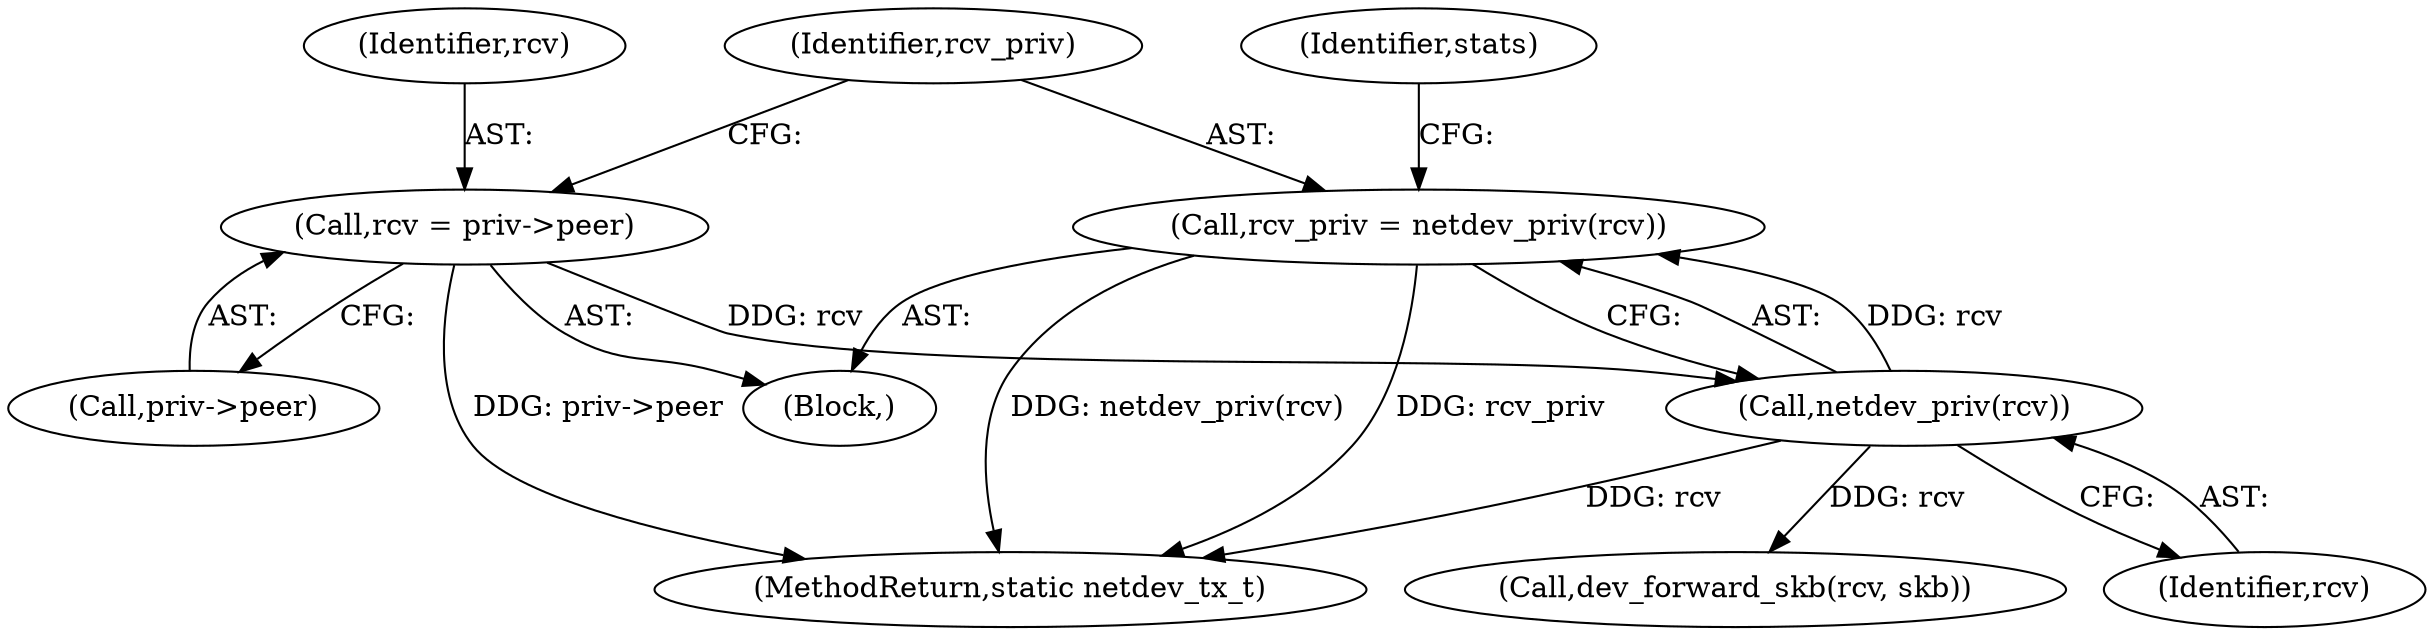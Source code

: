 digraph "0_linux_6ec82562ffc6f297d0de36d65776cff8e5704867@pointer" {
"1000122" [label="(Call,rcv_priv = netdev_priv(rcv))"];
"1000124" [label="(Call,netdev_priv(rcv))"];
"1000117" [label="(Call,rcv = priv->peer)"];
"1000117" [label="(Call,rcv = priv->peer)"];
"1000127" [label="(Identifier,stats)"];
"1000118" [label="(Identifier,rcv)"];
"1000211" [label="(MethodReturn,static netdev_tx_t)"];
"1000125" [label="(Identifier,rcv)"];
"1000168" [label="(Call,dev_forward_skb(rcv, skb))"];
"1000124" [label="(Call,netdev_priv(rcv))"];
"1000123" [label="(Identifier,rcv_priv)"];
"1000119" [label="(Call,priv->peer)"];
"1000103" [label="(Block,)"];
"1000122" [label="(Call,rcv_priv = netdev_priv(rcv))"];
"1000122" -> "1000103"  [label="AST: "];
"1000122" -> "1000124"  [label="CFG: "];
"1000123" -> "1000122"  [label="AST: "];
"1000124" -> "1000122"  [label="AST: "];
"1000127" -> "1000122"  [label="CFG: "];
"1000122" -> "1000211"  [label="DDG: rcv_priv"];
"1000122" -> "1000211"  [label="DDG: netdev_priv(rcv)"];
"1000124" -> "1000122"  [label="DDG: rcv"];
"1000124" -> "1000125"  [label="CFG: "];
"1000125" -> "1000124"  [label="AST: "];
"1000124" -> "1000211"  [label="DDG: rcv"];
"1000117" -> "1000124"  [label="DDG: rcv"];
"1000124" -> "1000168"  [label="DDG: rcv"];
"1000117" -> "1000103"  [label="AST: "];
"1000117" -> "1000119"  [label="CFG: "];
"1000118" -> "1000117"  [label="AST: "];
"1000119" -> "1000117"  [label="AST: "];
"1000123" -> "1000117"  [label="CFG: "];
"1000117" -> "1000211"  [label="DDG: priv->peer"];
}
